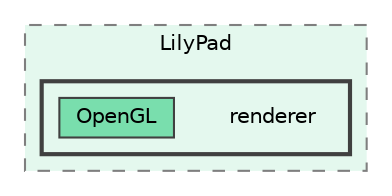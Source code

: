 digraph "LilyPadEngine/src/LilyPad/renderer"
{
 // LATEX_PDF_SIZE
  bgcolor="transparent";
  edge [fontname=Helvetica,fontsize=10,labelfontname=Helvetica,labelfontsize=10];
  node [fontname=Helvetica,fontsize=10,shape=box,height=0.2,width=0.4];
  compound=true
  subgraph clusterdir_ba530f060a686c81d7df5307861b7647 {
    graph [ bgcolor="#e4f8ee", pencolor="grey50", label="LilyPad", fontname=Helvetica,fontsize=10 style="filled,dashed", URL="dir_ba530f060a686c81d7df5307861b7647.html",tooltip=""]
  subgraph clusterdir_0f3263a8acab7a56fbaf087c908c7b6a {
    graph [ bgcolor="#e4f8ee", pencolor="grey25", label="", fontname=Helvetica,fontsize=10 style="filled,bold", URL="dir_0f3263a8acab7a56fbaf087c908c7b6a.html",tooltip=""]
    dir_0f3263a8acab7a56fbaf087c908c7b6a [shape=plaintext, label="renderer"];
  dir_cad7fdc8f6c28f28b8d37b1bd34ab71e [label="OpenGL", fillcolor="#79dead", color="grey25", style="filled", URL="dir_cad7fdc8f6c28f28b8d37b1bd34ab71e.html",tooltip=""];
  }
  }
}

